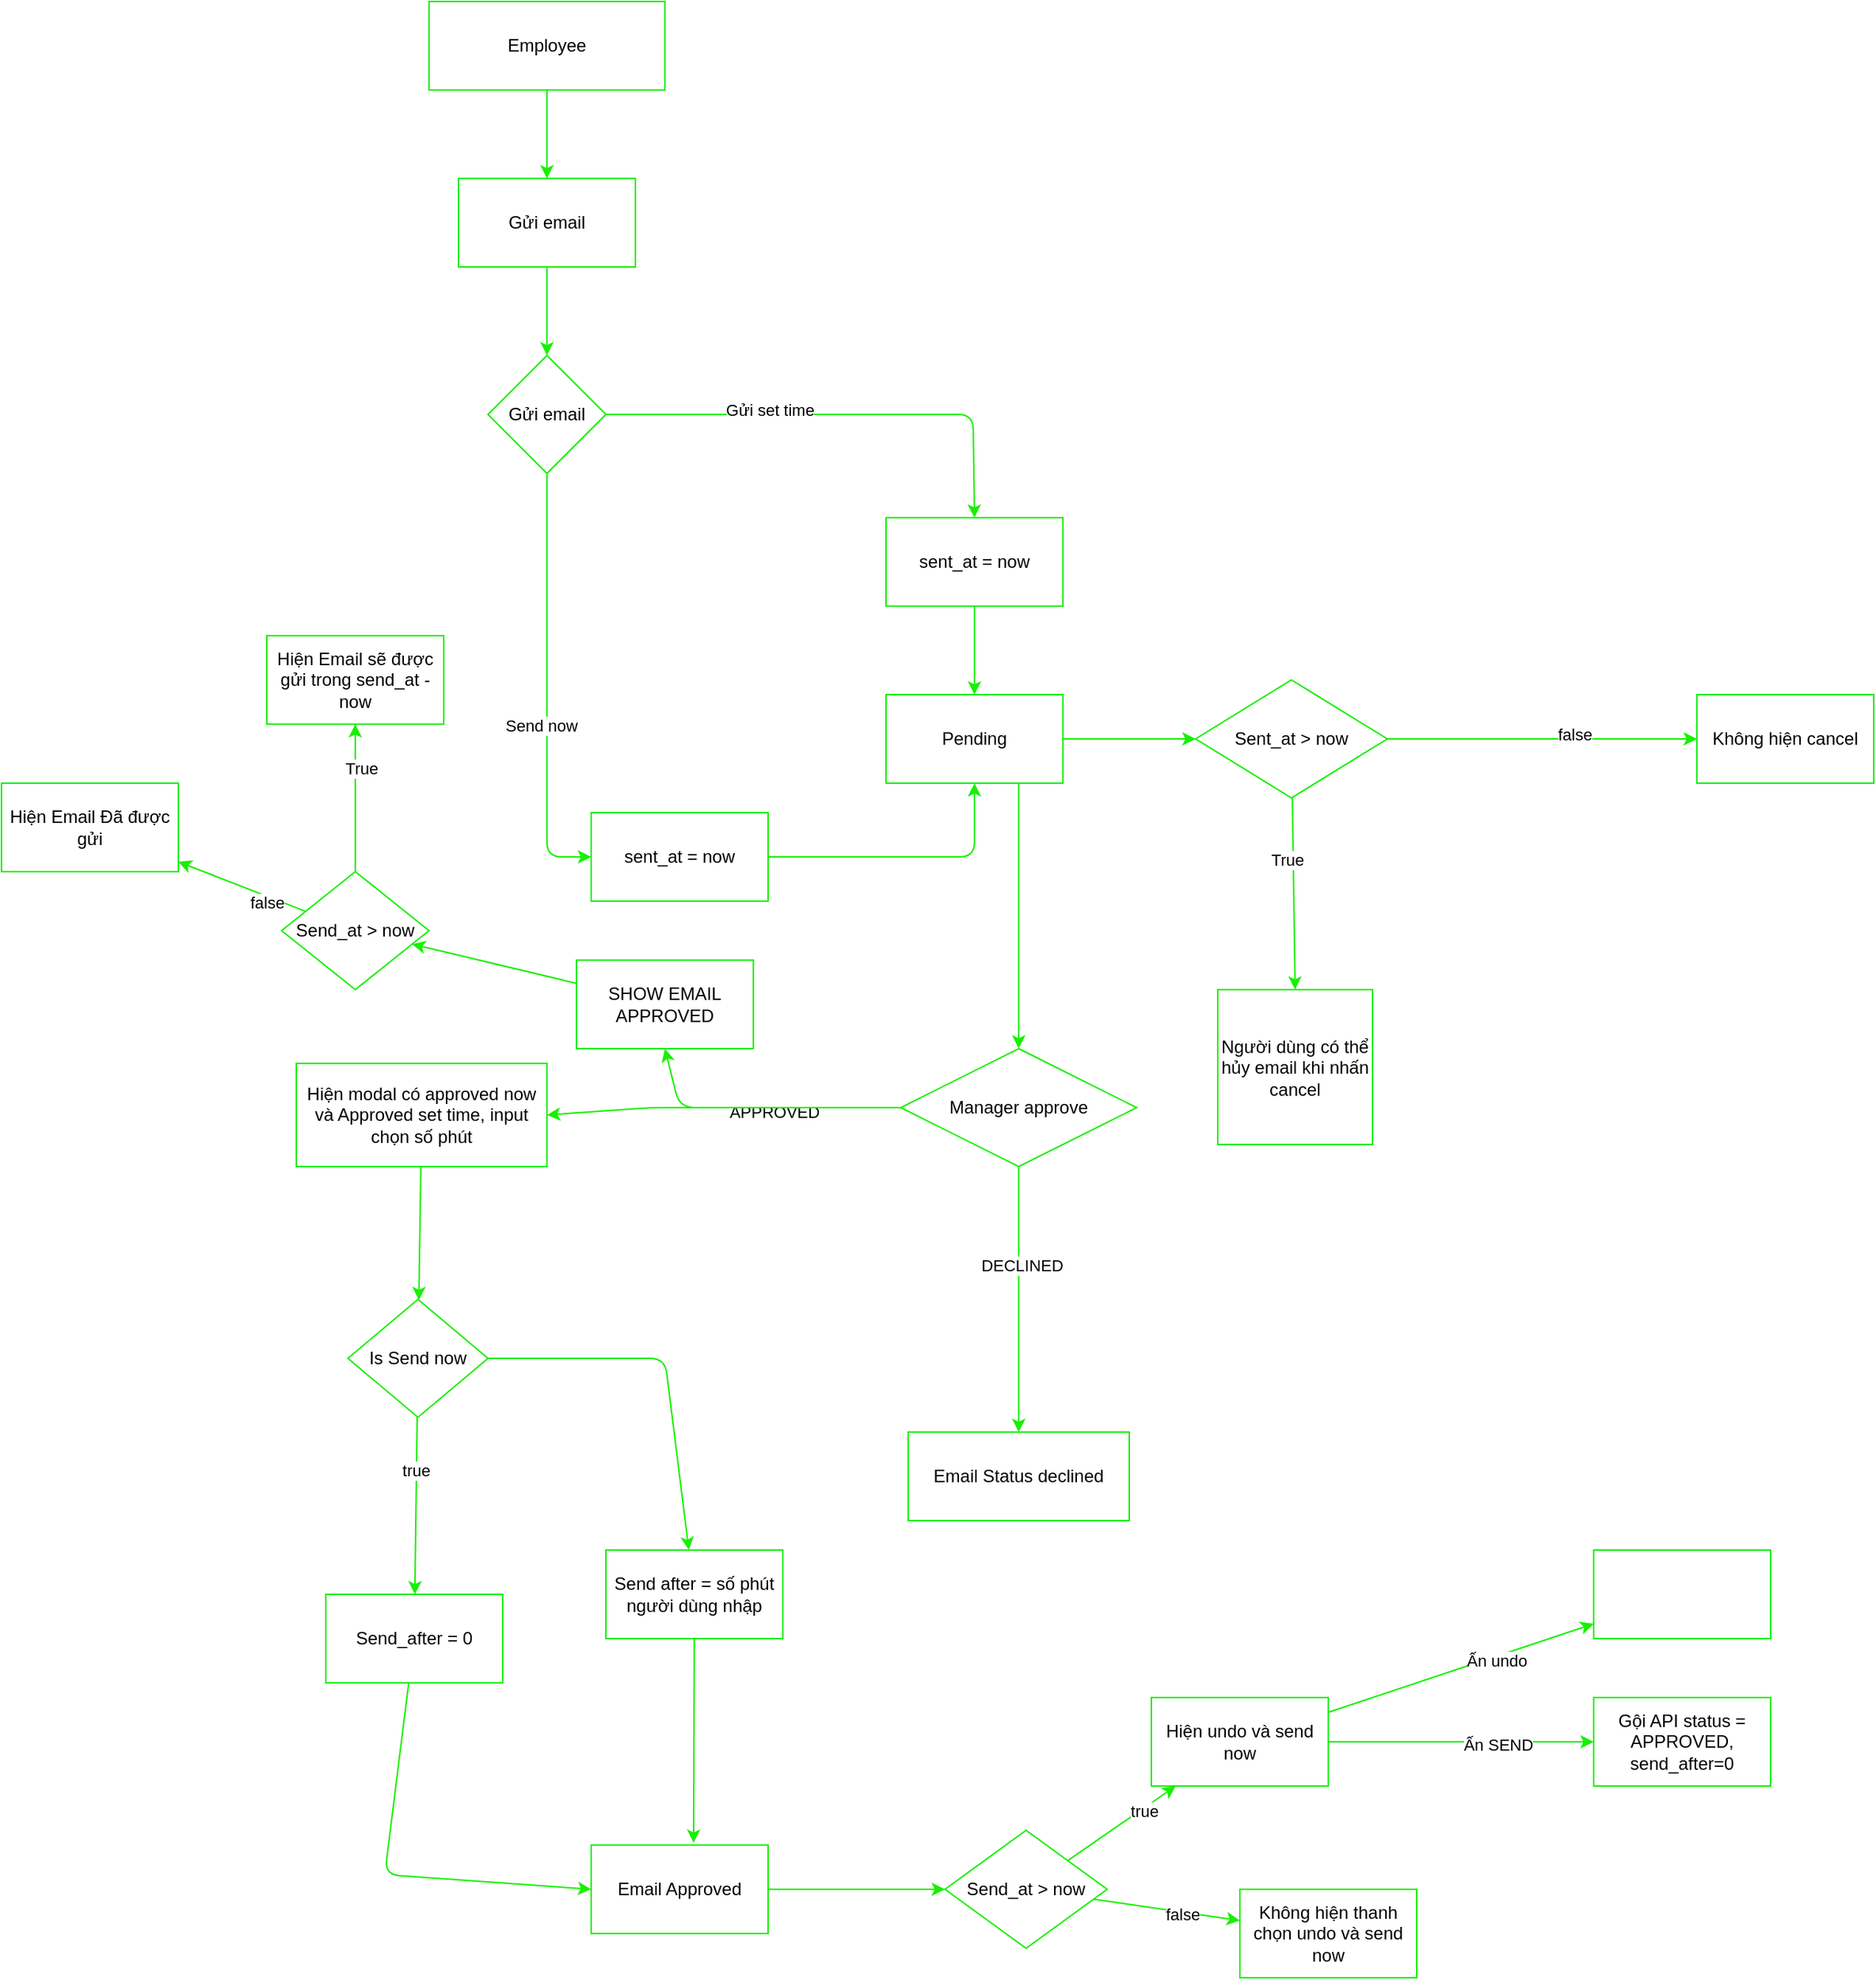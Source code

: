 <mxfile>
    <diagram id="OUF3Tba1tC0PUzbalyhK" name="Page-1">
        <mxGraphModel dx="6329" dy="1366" grid="1" gridSize="10" guides="1" tooltips="1" connect="1" arrows="1" fold="1" page="1" pageScale="1" pageWidth="3300" pageHeight="4681" math="0" shadow="0">
            <root>
                <mxCell id="0"/>
                <mxCell id="1" parent="0"/>
                <mxCell id="12" style="edgeStyle=none;html=1;entryX=0.5;entryY=0;entryDx=0;entryDy=0;strokeColor=#18F000;" parent="1" source="2" target="3" edge="1">
                    <mxGeometry relative="1" as="geometry"/>
                </mxCell>
                <mxCell id="2" value="Employee" style="rounded=0;whiteSpace=wrap;html=1;strokeColor=#18F000;" parent="1" vertex="1">
                    <mxGeometry x="170" y="280" width="160" height="60" as="geometry"/>
                </mxCell>
                <mxCell id="13" style="edgeStyle=none;html=1;entryX=0.5;entryY=0;entryDx=0;entryDy=0;strokeColor=#18F000;" parent="1" source="3" target="9" edge="1">
                    <mxGeometry relative="1" as="geometry"/>
                </mxCell>
                <mxCell id="3" value="Gửi email" style="rounded=0;whiteSpace=wrap;html=1;strokeColor=#18F000;" parent="1" vertex="1">
                    <mxGeometry x="190" y="400" width="120" height="60" as="geometry"/>
                </mxCell>
                <mxCell id="14" style="edgeStyle=none;html=1;entryX=0.5;entryY=0;entryDx=0;entryDy=0;strokeColor=#18F000;" parent="1" source="9" target="24" edge="1">
                    <mxGeometry relative="1" as="geometry">
                        <mxPoint x="610" y="560" as="targetPoint"/>
                        <Array as="points">
                            <mxPoint x="539" y="560"/>
                        </Array>
                    </mxGeometry>
                </mxCell>
                <mxCell id="15" value="Gửi set time" style="edgeLabel;html=1;align=center;verticalAlign=middle;resizable=0;points=[];strokeColor=#18F000;" parent="14" vertex="1" connectable="0">
                    <mxGeometry x="-0.304" y="3" relative="1" as="geometry">
                        <mxPoint as="offset"/>
                    </mxGeometry>
                </mxCell>
                <mxCell id="19" style="edgeStyle=none;html=1;exitX=0.5;exitY=1;exitDx=0;exitDy=0;entryX=0;entryY=0.5;entryDx=0;entryDy=0;strokeColor=#18F000;" parent="1" source="9" target="22" edge="1">
                    <mxGeometry relative="1" as="geometry">
                        <mxPoint x="250.294" y="710" as="targetPoint"/>
                        <Array as="points">
                            <mxPoint x="250" y="860"/>
                        </Array>
                    </mxGeometry>
                </mxCell>
                <mxCell id="20" value="Send now&lt;br&gt;" style="edgeLabel;html=1;align=center;verticalAlign=middle;resizable=0;points=[];strokeColor=#18F000;" parent="19" vertex="1" connectable="0">
                    <mxGeometry x="0.177" y="-4" relative="1" as="geometry">
                        <mxPoint as="offset"/>
                    </mxGeometry>
                </mxCell>
                <mxCell id="9" value="&lt;span&gt;Gửi email&lt;/span&gt;" style="rhombus;whiteSpace=wrap;html=1;strokeColor=#18F000;" parent="1" vertex="1">
                    <mxGeometry x="210" y="520" width="80" height="80" as="geometry"/>
                </mxCell>
                <mxCell id="28" style="edgeStyle=none;html=1;entryX=0;entryY=0.5;entryDx=0;entryDy=0;strokeColor=#18F000;" parent="1" source="21" target="27" edge="1">
                    <mxGeometry relative="1" as="geometry"/>
                </mxCell>
                <mxCell id="40" style="edgeStyle=none;html=1;exitX=0.75;exitY=1;exitDx=0;exitDy=0;entryX=0.5;entryY=0;entryDx=0;entryDy=0;strokeColor=#18F000;" parent="1" source="21" target="42" edge="1">
                    <mxGeometry relative="1" as="geometry">
                        <mxPoint x="570.294" y="990" as="targetPoint"/>
                    </mxGeometry>
                </mxCell>
                <mxCell id="21" value="Pending" style="rounded=0;whiteSpace=wrap;html=1;strokeColor=#18F000;" parent="1" vertex="1">
                    <mxGeometry x="480" y="750" width="120" height="60" as="geometry"/>
                </mxCell>
                <mxCell id="26" style="edgeStyle=none;html=1;exitX=1;exitY=0.5;exitDx=0;exitDy=0;entryX=0.5;entryY=1;entryDx=0;entryDy=0;strokeColor=#18F000;" parent="1" source="22" target="21" edge="1">
                    <mxGeometry relative="1" as="geometry">
                        <Array as="points">
                            <mxPoint x="540" y="860"/>
                        </Array>
                    </mxGeometry>
                </mxCell>
                <mxCell id="22" value="sent_at = now" style="rounded=0;whiteSpace=wrap;html=1;strokeColor=#18F000;" parent="1" vertex="1">
                    <mxGeometry x="280" y="830" width="120" height="60" as="geometry"/>
                </mxCell>
                <mxCell id="25" style="edgeStyle=none;html=1;strokeColor=#18F000;" parent="1" source="24" target="21" edge="1">
                    <mxGeometry relative="1" as="geometry"/>
                </mxCell>
                <mxCell id="24" value="sent_at = now" style="rounded=0;whiteSpace=wrap;html=1;strokeColor=#18F000;" parent="1" vertex="1">
                    <mxGeometry x="480" y="630" width="120" height="60" as="geometry"/>
                </mxCell>
                <mxCell id="30" style="edgeStyle=none;html=1;entryX=0.5;entryY=0;entryDx=0;entryDy=0;strokeColor=#18F000;" parent="1" source="27" target="32" edge="1">
                    <mxGeometry relative="1" as="geometry">
                        <mxPoint x="755" y="1041.882" as="targetPoint"/>
                    </mxGeometry>
                </mxCell>
                <mxCell id="31" value="True" style="edgeLabel;html=1;align=center;verticalAlign=middle;resizable=0;points=[];strokeColor=#18F000;" parent="30" vertex="1" connectable="0">
                    <mxGeometry x="-0.355" y="-4" relative="1" as="geometry">
                        <mxPoint as="offset"/>
                    </mxGeometry>
                </mxCell>
                <mxCell id="33" style="edgeStyle=none;html=1;strokeColor=#18F000;" parent="1" source="27" edge="1">
                    <mxGeometry relative="1" as="geometry">
                        <mxPoint x="1030" y="780" as="targetPoint"/>
                    </mxGeometry>
                </mxCell>
                <mxCell id="34" value="false" style="edgeLabel;html=1;align=center;verticalAlign=middle;resizable=0;points=[];strokeColor=#18F000;" parent="33" vertex="1" connectable="0">
                    <mxGeometry x="0.209" y="3" relative="1" as="geometry">
                        <mxPoint as="offset"/>
                    </mxGeometry>
                </mxCell>
                <mxCell id="27" value="Sent_at &amp;gt; now" style="rhombus;whiteSpace=wrap;html=1;strokeColor=#18F000;" parent="1" vertex="1">
                    <mxGeometry x="690" y="740" width="130" height="80" as="geometry"/>
                </mxCell>
                <mxCell id="32" value="Người dùng có thể hủy email khi nhấn cancel" style="whiteSpace=wrap;html=1;aspect=fixed;strokeColor=#18F000;" parent="1" vertex="1">
                    <mxGeometry x="705" y="950" width="105" height="105" as="geometry"/>
                </mxCell>
                <mxCell id="35" value="Không hiện cancel" style="rounded=0;whiteSpace=wrap;html=1;strokeColor=#18F000;" parent="1" vertex="1">
                    <mxGeometry x="1030" y="750" width="120" height="60" as="geometry"/>
                </mxCell>
                <mxCell id="43" style="edgeStyle=none;html=1;entryX=1;entryY=0.5;entryDx=0;entryDy=0;strokeColor=#18F000;" parent="1" source="42" target="47" edge="1">
                    <mxGeometry relative="1" as="geometry">
                        <mxPoint x="260" y="1030" as="targetPoint"/>
                        <Array as="points">
                            <mxPoint x="350" y="1030"/>
                            <mxPoint x="320" y="1030"/>
                        </Array>
                    </mxGeometry>
                </mxCell>
                <mxCell id="44" value="APPROVED" style="edgeLabel;html=1;align=center;verticalAlign=middle;resizable=0;points=[];strokeColor=#18F000;" parent="43" vertex="1" connectable="0">
                    <mxGeometry x="-0.282" y="3" relative="1" as="geometry">
                        <mxPoint as="offset"/>
                    </mxGeometry>
                </mxCell>
                <mxCell id="45" style="edgeStyle=none;html=1;entryX=0.5;entryY=0;entryDx=0;entryDy=0;strokeColor=#18F000;" parent="1" source="42" target="48" edge="1">
                    <mxGeometry relative="1" as="geometry">
                        <mxPoint x="570" y="1230" as="targetPoint"/>
                    </mxGeometry>
                </mxCell>
                <mxCell id="46" value="DECLINED" style="edgeLabel;html=1;align=center;verticalAlign=middle;resizable=0;points=[];strokeColor=#18F000;" parent="45" vertex="1" connectable="0">
                    <mxGeometry x="-0.263" y="2" relative="1" as="geometry">
                        <mxPoint as="offset"/>
                    </mxGeometry>
                </mxCell>
                <mxCell id="77" style="edgeStyle=none;html=1;entryX=0.5;entryY=1;entryDx=0;entryDy=0;strokeColor=#18F000;" parent="1" source="42" target="75" edge="1">
                    <mxGeometry relative="1" as="geometry">
                        <Array as="points">
                            <mxPoint x="340" y="1030"/>
                        </Array>
                    </mxGeometry>
                </mxCell>
                <mxCell id="42" value="Manager approve" style="rhombus;whiteSpace=wrap;html=1;strokeColor=#18F000;" parent="1" vertex="1">
                    <mxGeometry x="490" y="990" width="160" height="80" as="geometry"/>
                </mxCell>
                <mxCell id="52" style="edgeStyle=none;html=1;strokeColor=#18F000;" parent="1" source="47" target="53" edge="1">
                    <mxGeometry relative="1" as="geometry">
                        <mxPoint x="165" y="1310" as="targetPoint"/>
                    </mxGeometry>
                </mxCell>
                <mxCell id="47" value="Hiện modal có approved now&lt;br&gt;và Approved set time, input chọn số phút" style="rounded=0;whiteSpace=wrap;html=1;strokeColor=#18F000;" parent="1" vertex="1">
                    <mxGeometry x="80" y="1000" width="170" height="70" as="geometry"/>
                </mxCell>
                <mxCell id="48" value="Email Status declined" style="rounded=0;whiteSpace=wrap;html=1;strokeColor=#18F000;" parent="1" vertex="1">
                    <mxGeometry x="495" y="1250" width="150" height="60" as="geometry"/>
                </mxCell>
                <mxCell id="54" style="edgeStyle=none;html=1;strokeColor=#18F000;" parent="1" source="53" target="56" edge="1">
                    <mxGeometry relative="1" as="geometry">
                        <mxPoint x="160" y="1390" as="targetPoint"/>
                    </mxGeometry>
                </mxCell>
                <mxCell id="55" value="true" style="edgeLabel;html=1;align=center;verticalAlign=middle;resizable=0;points=[];strokeColor=#18F000;" parent="54" vertex="1" connectable="0">
                    <mxGeometry x="-0.396" y="-1" relative="1" as="geometry">
                        <mxPoint as="offset"/>
                    </mxGeometry>
                </mxCell>
                <mxCell id="57" style="edgeStyle=none;html=1;strokeColor=#18F000;" parent="1" source="53" target="58" edge="1">
                    <mxGeometry relative="1" as="geometry">
                        <mxPoint x="350" y="1360" as="targetPoint"/>
                        <Array as="points">
                            <mxPoint x="330" y="1200"/>
                        </Array>
                    </mxGeometry>
                </mxCell>
                <mxCell id="53" value="Is Send now" style="rhombus;whiteSpace=wrap;html=1;strokeColor=#18F000;" parent="1" vertex="1">
                    <mxGeometry x="115" y="1160" width="95" height="80" as="geometry"/>
                </mxCell>
                <mxCell id="60" style="edgeStyle=none;html=1;entryX=0;entryY=0.5;entryDx=0;entryDy=0;strokeColor=#18F000;" parent="1" source="56" target="59" edge="1">
                    <mxGeometry relative="1" as="geometry">
                        <Array as="points">
                            <mxPoint x="140" y="1550"/>
                        </Array>
                    </mxGeometry>
                </mxCell>
                <mxCell id="56" value="Send_after = 0" style="rounded=0;whiteSpace=wrap;html=1;strokeColor=#18F000;" parent="1" vertex="1">
                    <mxGeometry x="100" y="1360" width="120" height="60" as="geometry"/>
                </mxCell>
                <mxCell id="61" style="edgeStyle=none;html=1;entryX=0.579;entryY=-0.025;entryDx=0;entryDy=0;entryPerimeter=0;strokeColor=#18F000;" parent="1" source="58" target="59" edge="1">
                    <mxGeometry relative="1" as="geometry"/>
                </mxCell>
                <mxCell id="58" value="Send after = số phút người dùng nhập" style="rounded=0;whiteSpace=wrap;html=1;strokeColor=#18F000;" parent="1" vertex="1">
                    <mxGeometry x="290" y="1330" width="120" height="60" as="geometry"/>
                </mxCell>
                <mxCell id="62" style="edgeStyle=none;html=1;strokeColor=#18F000;" parent="1" source="59" target="63" edge="1">
                    <mxGeometry relative="1" as="geometry">
                        <mxPoint x="560" y="1560" as="targetPoint"/>
                    </mxGeometry>
                </mxCell>
                <mxCell id="59" value="Email Approved" style="rounded=0;whiteSpace=wrap;html=1;strokeColor=#18F000;" parent="1" vertex="1">
                    <mxGeometry x="280" y="1530" width="120" height="60" as="geometry"/>
                </mxCell>
                <mxCell id="64" style="edgeStyle=none;html=1;strokeColor=#18F000;" parent="1" source="63" target="67" edge="1">
                    <mxGeometry relative="1" as="geometry">
                        <mxPoint x="680" y="1480.345" as="targetPoint"/>
                    </mxGeometry>
                </mxCell>
                <mxCell id="65" value="true" style="edgeLabel;html=1;align=center;verticalAlign=middle;resizable=0;points=[];strokeColor=#18F000;" parent="64" vertex="1" connectable="0">
                    <mxGeometry x="0.385" y="-1" relative="1" as="geometry">
                        <mxPoint as="offset"/>
                    </mxGeometry>
                </mxCell>
                <mxCell id="68" style="edgeStyle=none;html=1;strokeColor=#18F000;" parent="1" source="63" target="70" edge="1">
                    <mxGeometry relative="1" as="geometry">
                        <mxPoint x="740" y="1620" as="targetPoint"/>
                    </mxGeometry>
                </mxCell>
                <mxCell id="69" value="false" style="edgeLabel;html=1;align=center;verticalAlign=middle;resizable=0;points=[];strokeColor=#18F000;" parent="68" vertex="1" connectable="0">
                    <mxGeometry x="0.203" y="-1" relative="1" as="geometry">
                        <mxPoint as="offset"/>
                    </mxGeometry>
                </mxCell>
                <mxCell id="63" value="Send_at &amp;gt; now" style="rhombus;whiteSpace=wrap;html=1;strokeColor=#18F000;" parent="1" vertex="1">
                    <mxGeometry x="520" y="1520" width="110" height="80" as="geometry"/>
                </mxCell>
                <mxCell id="87" style="edgeStyle=none;html=1;strokeColor=#18F000;" parent="1" source="67" target="89" edge="1">
                    <mxGeometry relative="1" as="geometry">
                        <mxPoint x="990" y="1460.005" as="targetPoint"/>
                    </mxGeometry>
                </mxCell>
                <mxCell id="88" value="Ấn SEND" style="edgeLabel;html=1;align=center;verticalAlign=middle;resizable=0;points=[];strokeColor=#18F000;" parent="87" vertex="1" connectable="0">
                    <mxGeometry x="0.271" y="-2" relative="1" as="geometry">
                        <mxPoint as="offset"/>
                    </mxGeometry>
                </mxCell>
                <mxCell id="90" style="edgeStyle=none;html=1;strokeColor=#18F000;" parent="1" source="67" target="92" edge="1">
                    <mxGeometry relative="1" as="geometry">
                        <mxPoint x="930" y="1370" as="targetPoint"/>
                    </mxGeometry>
                </mxCell>
                <mxCell id="91" value="Ấn undo" style="edgeLabel;html=1;align=center;verticalAlign=middle;resizable=0;points=[];strokeColor=#18F000;" parent="90" vertex="1" connectable="0">
                    <mxGeometry x="0.263" y="-3" relative="1" as="geometry">
                        <mxPoint x="-1" as="offset"/>
                    </mxGeometry>
                </mxCell>
                <mxCell id="67" value="Hiện undo và send now" style="rounded=0;whiteSpace=wrap;html=1;strokeColor=#18F000;" parent="1" vertex="1">
                    <mxGeometry x="660" y="1430.005" width="120" height="60" as="geometry"/>
                </mxCell>
                <mxCell id="70" value="Không hiện thanh chọn undo và send now" style="rounded=0;whiteSpace=wrap;html=1;strokeColor=#18F000;" parent="1" vertex="1">
                    <mxGeometry x="720" y="1560" width="120" height="60" as="geometry"/>
                </mxCell>
                <mxCell id="79" style="edgeStyle=none;html=1;strokeColor=#18F000;" parent="1" source="75" target="80" edge="1">
                    <mxGeometry relative="1" as="geometry">
                        <mxPoint x="160" y="950" as="targetPoint"/>
                    </mxGeometry>
                </mxCell>
                <mxCell id="75" value="SHOW EMAIL APPROVED" style="whiteSpace=wrap;html=1;strokeColor=#18F000;" parent="1" vertex="1">
                    <mxGeometry x="270" y="930" width="120" height="60" as="geometry"/>
                </mxCell>
                <mxCell id="81" style="edgeStyle=none;html=1;strokeColor=#18F000;" parent="1" source="80" target="83" edge="1">
                    <mxGeometry relative="1" as="geometry">
                        <mxPoint x="120" y="740" as="targetPoint"/>
                    </mxGeometry>
                </mxCell>
                <mxCell id="82" value="True" style="edgeLabel;html=1;align=center;verticalAlign=middle;resizable=0;points=[];strokeColor=#18F000;" parent="81" vertex="1" connectable="0">
                    <mxGeometry x="0.403" y="-4" relative="1" as="geometry">
                        <mxPoint as="offset"/>
                    </mxGeometry>
                </mxCell>
                <mxCell id="84" style="edgeStyle=none;html=1;strokeColor=#18F000;" parent="1" source="80" target="85" edge="1">
                    <mxGeometry relative="1" as="geometry">
                        <mxPoint x="-60" y="900" as="targetPoint"/>
                    </mxGeometry>
                </mxCell>
                <mxCell id="86" value="false" style="edgeLabel;html=1;align=center;verticalAlign=middle;resizable=0;points=[];strokeColor=#18F000;" parent="84" vertex="1" connectable="0">
                    <mxGeometry x="-0.415" y="4" relative="1" as="geometry">
                        <mxPoint as="offset"/>
                    </mxGeometry>
                </mxCell>
                <mxCell id="80" value="Send_at &amp;gt; now" style="rhombus;whiteSpace=wrap;html=1;strokeColor=#18F000;" parent="1" vertex="1">
                    <mxGeometry x="70" y="870" width="100" height="80" as="geometry"/>
                </mxCell>
                <mxCell id="83" value="Hiện Email sẽ được gửi trong send_at - now" style="rounded=0;whiteSpace=wrap;html=1;strokeColor=#18F000;" parent="1" vertex="1">
                    <mxGeometry x="60" y="710" width="120" height="60" as="geometry"/>
                </mxCell>
                <mxCell id="85" value="Hiện Email Đã được gửi" style="rounded=0;whiteSpace=wrap;html=1;strokeColor=#18F000;" parent="1" vertex="1">
                    <mxGeometry x="-120" y="810" width="120" height="60" as="geometry"/>
                </mxCell>
                <mxCell id="89" value="Gội API status = APPROVED, send_after=0" style="rounded=0;whiteSpace=wrap;html=1;strokeColor=#18F000;" parent="1" vertex="1">
                    <mxGeometry x="960" y="1430.005" width="120" height="60" as="geometry"/>
                </mxCell>
                <mxCell id="92" value="" style="rounded=0;whiteSpace=wrap;html=1;strokeColor=#18F000;" parent="1" vertex="1">
                    <mxGeometry x="960" y="1330" width="120" height="60" as="geometry"/>
                </mxCell>
            </root>
        </mxGraphModel>
    </diagram>
</mxfile>